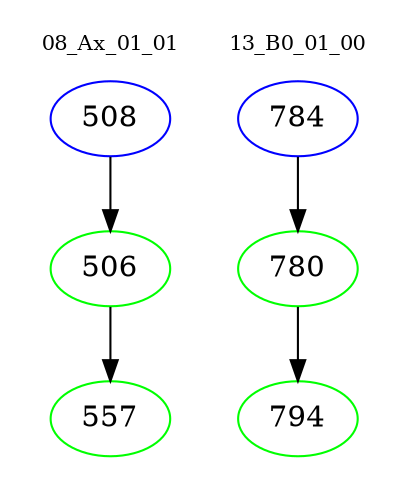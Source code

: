 digraph{
subgraph cluster_0 {
color = white
label = "08_Ax_01_01";
fontsize=10;
T0_508 [label="508", color="blue"]
T0_508 -> T0_506 [color="black"]
T0_506 [label="506", color="green"]
T0_506 -> T0_557 [color="black"]
T0_557 [label="557", color="green"]
}
subgraph cluster_1 {
color = white
label = "13_B0_01_00";
fontsize=10;
T1_784 [label="784", color="blue"]
T1_784 -> T1_780 [color="black"]
T1_780 [label="780", color="green"]
T1_780 -> T1_794 [color="black"]
T1_794 [label="794", color="green"]
}
}
